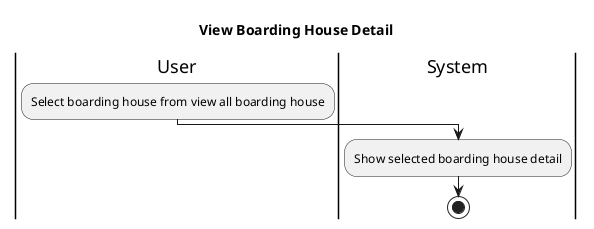 @startuml
title View Boarding House Detail
|User|
    :Select boarding house from view all boarding house;
    
|System|
    :Show selected boarding house detail;
    stop
@enduml